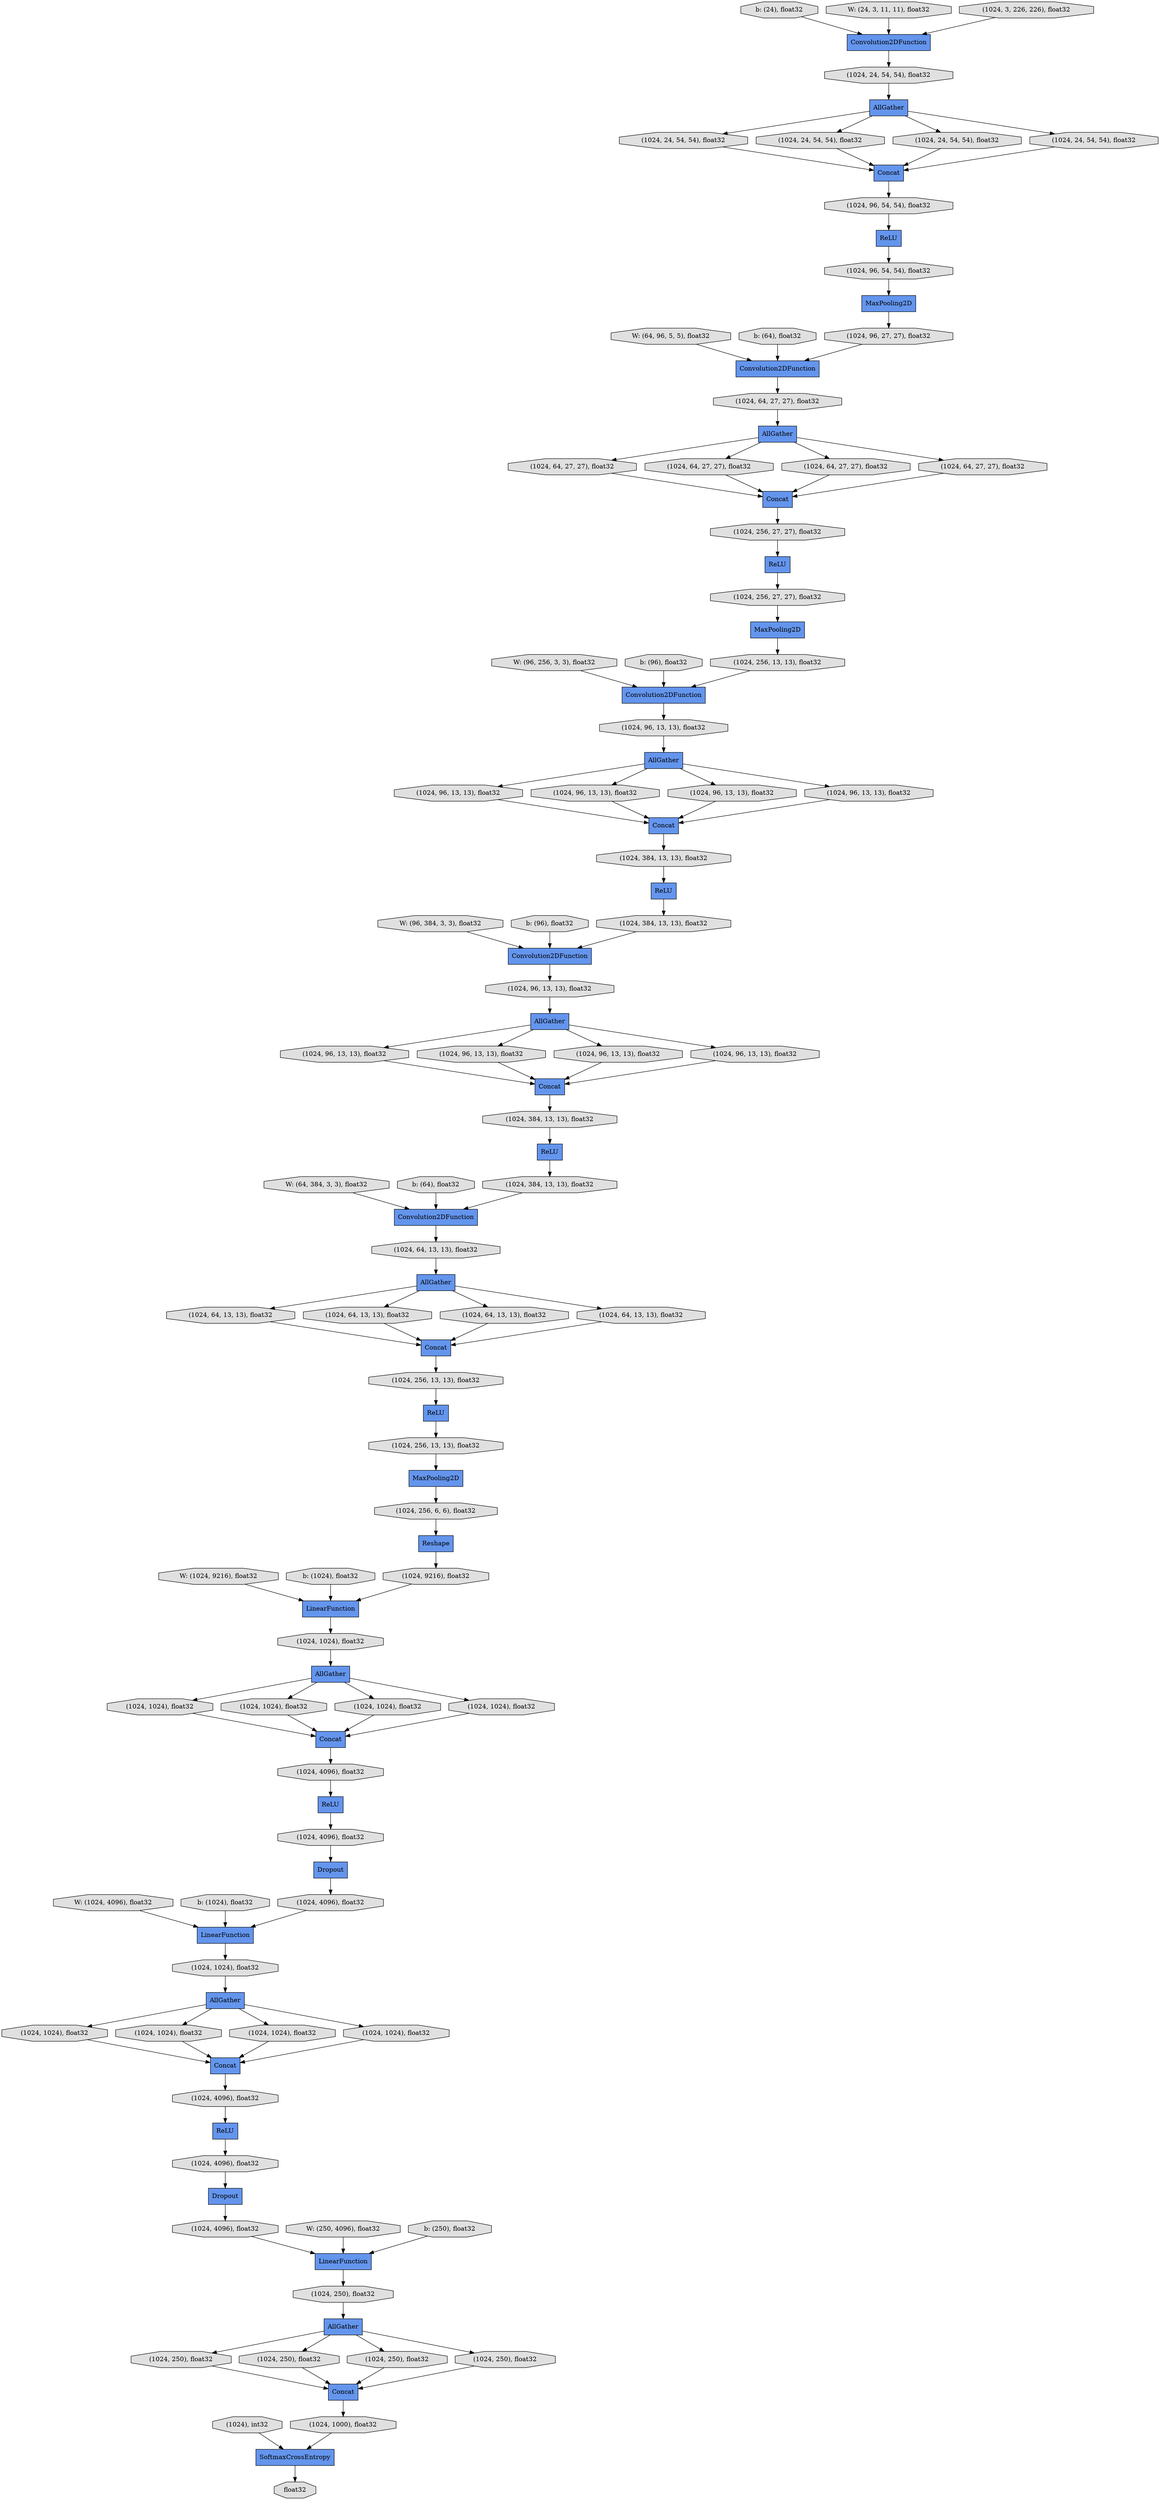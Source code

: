 digraph graphname{rankdir=TB;47887111774352 [label="float32",shape="octagon",fillcolor="#E0E0E0",style="filled"];47887111864464 [label="AllGather",shape="record",fillcolor="#6495ED",style="filled"];47887112249552 [label="(1024, 4096), float32",shape="octagon",fillcolor="#E0E0E0",style="filled"];47885457604816 [label="W: (96, 256, 3, 3), float32",shape="octagon",fillcolor="#E0E0E0",style="filled"];47885457605136 [label="b: (96), float32",shape="octagon",fillcolor="#E0E0E0",style="filled"];47885457605456 [label="W: (96, 384, 3, 3), float32",shape="octagon",fillcolor="#E0E0E0",style="filled"];47887111758672 [label="(1024, 24, 54, 54), float32",shape="octagon",fillcolor="#E0E0E0",style="filled"];47887111758928 [label="ReLU",shape="record",fillcolor="#6495ED",style="filled"];47885457605776 [label="b: (96), float32",shape="octagon",fillcolor="#E0E0E0",style="filled"];47885457606096 [label="W: (64, 384, 3, 3), float32",shape="octagon",fillcolor="#E0E0E0",style="filled"];47887112250896 [label="AllGather",shape="record",fillcolor="#6495ED",style="filled"];47887112250960 [label="(1024, 1024), float32",shape="octagon",fillcolor="#E0E0E0",style="filled"];47887112251024 [label="(1024, 1024), float32",shape="octagon",fillcolor="#E0E0E0",style="filled"];47885457606416 [label="b: (64), float32",shape="octagon",fillcolor="#E0E0E0",style="filled"];47887112251216 [label="(1024, 4096), float32",shape="octagon",fillcolor="#E0E0E0",style="filled"];47887112251280 [label="(1024, 1024), float32",shape="octagon",fillcolor="#E0E0E0",style="filled"];47887112251344 [label="LinearFunction",shape="record",fillcolor="#6495ED",style="filled"];47887112251408 [label="(1024, 4096), float32",shape="octagon",fillcolor="#E0E0E0",style="filled"];47885457606736 [label="W: (1024, 9216), float32",shape="octagon",fillcolor="#E0E0E0",style="filled"];47887112251600 [label="Concat",shape="record",fillcolor="#6495ED",style="filled"];47887112251664 [label="(1024, 1024), float32",shape="octagon",fillcolor="#E0E0E0",style="filled"];47887112251792 [label="(1024, 1024), float32",shape="octagon",fillcolor="#E0E0E0",style="filled"];47885457607056 [label="b: (1024), float32",shape="octagon",fillcolor="#E0E0E0",style="filled"];47887112251856 [label="(1024), int32",shape="octagon",fillcolor="#E0E0E0",style="filled"];47885406734992 [label="b: (24), float32",shape="octagon",fillcolor="#E0E0E0",style="filled"];47887112252112 [label="(1024, 250), float32",shape="octagon",fillcolor="#E0E0E0",style="filled"];47885457607376 [label="W: (1024, 4096), float32",shape="octagon",fillcolor="#E0E0E0",style="filled"];47885457705680 [label="MaxPooling2D",shape="record",fillcolor="#6495ED",style="filled"];47887112252304 [label="(1024, 250), float32",shape="octagon",fillcolor="#E0E0E0",style="filled"];47885406735248 [label="W: (24, 3, 11, 11), float32",shape="octagon",fillcolor="#E0E0E0",style="filled"];47885457607696 [label="b: (1024), float32",shape="octagon",fillcolor="#E0E0E0",style="filled"];47887112252560 [label="(1024, 250), float32",shape="octagon",fillcolor="#E0E0E0",style="filled"];47887063043344 [label="SoftmaxCrossEntropy",shape="record",fillcolor="#6495ED",style="filled"];47885457608016 [label="W: (250, 4096), float32",shape="octagon",fillcolor="#E0E0E0",style="filled"];47885406735888 [label="W: (64, 96, 5, 5), float32",shape="octagon",fillcolor="#E0E0E0",style="filled"];47887112253008 [label="(1024, 250), float32",shape="octagon",fillcolor="#E0E0E0",style="filled"];47887112146512 [label="Convolution2DFunction",shape="record",fillcolor="#6495ED",style="filled"];47887112146576 [label="AllGather",shape="record",fillcolor="#6495ED",style="filled"];47887112253136 [label="(1024, 250), float32",shape="octagon",fillcolor="#E0E0E0",style="filled"];47885457608400 [label="b: (250), float32",shape="octagon",fillcolor="#E0E0E0",style="filled"];47887111868112 [label="Concat",shape="record",fillcolor="#6495ED",style="filled"];47887111868176 [label="Convolution2DFunction",shape="record",fillcolor="#6495ED",style="filled"];47885406736208 [label="b: (64), float32",shape="octagon",fillcolor="#E0E0E0",style="filled"];47887112253328 [label="(1024, 1000), float32",shape="octagon",fillcolor="#E0E0E0",style="filled"];47887111868368 [label="(1024, 3, 226, 226), float32",shape="octagon",fillcolor="#E0E0E0",style="filled"];47887111581776 [label="(1024, 4096), float32",shape="octagon",fillcolor="#E0E0E0",style="filled"];47887111614544 [label="MaxPooling2D",shape="record",fillcolor="#6495ED",style="filled"];47887111581840 [label="(1024, 256, 13, 13), float32",shape="octagon",fillcolor="#E0E0E0",style="filled"];47887111614608 [label="Concat",shape="record",fillcolor="#6495ED",style="filled"];47887111581904 [label="(1024, 64, 13, 13), float32",shape="octagon",fillcolor="#E0E0E0",style="filled"];47887111614672 [label="(1024, 96, 13, 13), float32",shape="octagon",fillcolor="#E0E0E0",style="filled"];47887111614736 [label="(1024, 64, 13, 13), float32",shape="octagon",fillcolor="#E0E0E0",style="filled"];47887111582032 [label="(1024, 1024), float32",shape="octagon",fillcolor="#E0E0E0",style="filled"];47887111582096 [label="Concat",shape="record",fillcolor="#6495ED",style="filled"];47887111557520 [label="(1024, 64, 27, 27), float32",shape="octagon",fillcolor="#E0E0E0",style="filled"];47887111614928 [label="(1024, 96, 13, 13), float32",shape="octagon",fillcolor="#E0E0E0",style="filled"];47887111615056 [label="(1024, 96, 13, 13), float32",shape="octagon",fillcolor="#E0E0E0",style="filled"];47887111582352 [label="(1024, 9216), float32",shape="octagon",fillcolor="#E0E0E0",style="filled"];47887111615120 [label="(1024, 384, 13, 13), float32",shape="octagon",fillcolor="#E0E0E0",style="filled"];47887111615184 [label="AllGather",shape="record",fillcolor="#6495ED",style="filled"];47887111557968 [label="(1024, 64, 27, 27), float32",shape="octagon",fillcolor="#E0E0E0",style="filled"];47887111615376 [label="Convolution2DFunction",shape="record",fillcolor="#6495ED",style="filled"];47887111615440 [label="(1024, 384, 13, 13), float32",shape="octagon",fillcolor="#E0E0E0",style="filled"];47887111558096 [label="(1024, 24, 54, 54), float32",shape="octagon",fillcolor="#E0E0E0",style="filled"];47887111582736 [label="(1024, 4096), float32",shape="octagon",fillcolor="#E0E0E0",style="filled"];47887111558224 [label="ReLU",shape="record",fillcolor="#6495ED",style="filled"];47887111615568 [label="(1024, 96, 13, 13), float32",shape="octagon",fillcolor="#E0E0E0",style="filled"];47887111615760 [label="(1024, 96, 13, 13), float32",shape="octagon",fillcolor="#E0E0E0",style="filled"];47887111558416 [label="(1024, 256, 27, 27), float32",shape="octagon",fillcolor="#E0E0E0",style="filled"];47887111583120 [label="(1024, 1024), float32",shape="octagon",fillcolor="#E0E0E0",style="filled"];47887111673296 [label="ReLU",shape="record",fillcolor="#6495ED",style="filled"];47887111615952 [label="(1024, 96, 13, 13), float32",shape="octagon",fillcolor="#E0E0E0",style="filled"];47887111583248 [label="Concat",shape="record",fillcolor="#6495ED",style="filled"];47887111558672 [label="(1024, 64, 27, 27), float32",shape="octagon",fillcolor="#E0E0E0",style="filled"];47887111583312 [label="(1024, 1024), float32",shape="octagon",fillcolor="#E0E0E0",style="filled"];47887111673424 [label="(1024, 64, 13, 13), float32",shape="octagon",fillcolor="#E0E0E0",style="filled"];47887111616080 [label="ReLU",shape="record",fillcolor="#6495ED",style="filled"];47887111558736 [label="(1024, 96, 13, 13), float32",shape="octagon",fillcolor="#E0E0E0",style="filled"];47887111583376 [label="Dropout",shape="record",fillcolor="#6495ED",style="filled"];47887111616144 [label="Concat",shape="record",fillcolor="#6495ED",style="filled"];47887111558800 [label="(1024, 96, 27, 27), float32",shape="octagon",fillcolor="#E0E0E0",style="filled"];47887111812816 [label="(1024, 24, 54, 54), float32",shape="octagon",fillcolor="#E0E0E0",style="filled"];47887111616272 [label="(1024, 384, 13, 13), float32",shape="octagon",fillcolor="#E0E0E0",style="filled"];47887111558928 [label="ReLU",shape="record",fillcolor="#6495ED",style="filled"];47887111812880 [label="MaxPooling2D",shape="record",fillcolor="#6495ED",style="filled"];47887111583632 [label="LinearFunction",shape="record",fillcolor="#6495ED",style="filled"];47887111673744 [label="(1024, 64, 13, 13), float32",shape="octagon",fillcolor="#E0E0E0",style="filled"];47887111616400 [label="AllGather",shape="record",fillcolor="#6495ED",style="filled"];47887111690192 [label="(1024, 24, 54, 54), float32",shape="octagon",fillcolor="#E0E0E0",style="filled"];47887111559184 [label="AllGather",shape="record",fillcolor="#6495ED",style="filled"];47887111616592 [label="(1024, 96, 13, 13), float32",shape="octagon",fillcolor="#E0E0E0",style="filled"];47887111559312 [label="(1024, 64, 27, 27), float32",shape="octagon",fillcolor="#E0E0E0",style="filled"];47887111583952 [label="(1024, 256, 6, 6), float32",shape="octagon",fillcolor="#E0E0E0",style="filled"];47887111559440 [label="Convolution2DFunction",shape="record",fillcolor="#6495ED",style="filled"];47887111584080 [label="(1024, 4096), float32",shape="octagon",fillcolor="#E0E0E0",style="filled"];47887111559504 [label="Concat",shape="record",fillcolor="#6495ED",style="filled"];47887111616976 [label="(1024, 96, 13, 13), float32",shape="octagon",fillcolor="#E0E0E0",style="filled"];47887111584272 [label="AllGather",shape="record",fillcolor="#6495ED",style="filled"];47887111559696 [label="(1024, 64, 27, 27), float32",shape="octagon",fillcolor="#E0E0E0",style="filled"];47887111617168 [label="(1024, 64, 13, 13), float32",shape="octagon",fillcolor="#E0E0E0",style="filled"];47887111584464 [label="ReLU",shape="record",fillcolor="#6495ED",style="filled"];47887111617360 [label="Reshape",shape="record",fillcolor="#6495ED",style="filled"];47887111584784 [label="(1024, 1024), float32",shape="octagon",fillcolor="#E0E0E0",style="filled"];47887111560272 [label="Concat",shape="record",fillcolor="#6495ED",style="filled"];47887111584912 [label="Dropout",shape="record",fillcolor="#6495ED",style="filled"];47887111617680 [label="Convolution2DFunction",shape="record",fillcolor="#6495ED",style="filled"];47887111560336 [label="(1024, 256, 13, 13), float32",shape="octagon",fillcolor="#E0E0E0",style="filled"];47887111584976 [label="LinearFunction",shape="record",fillcolor="#6495ED",style="filled"];47887111617744 [label="(1024, 384, 13, 13), float32",shape="octagon",fillcolor="#E0E0E0",style="filled"];47887111617808 [label="(1024, 96, 13, 13), float32",shape="octagon",fillcolor="#E0E0E0",style="filled"];47887111585168 [label="(1024, 256, 13, 13), float32",shape="octagon",fillcolor="#E0E0E0",style="filled"];47887111585360 [label="AllGather",shape="record",fillcolor="#6495ED",style="filled"];47887111585424 [label="(1024, 1024), float32",shape="octagon",fillcolor="#E0E0E0",style="filled"];47887111560848 [label="(1024, 96, 54, 54), float32",shape="octagon",fillcolor="#E0E0E0",style="filled"];47887111585488 [label="ReLU",shape="record",fillcolor="#6495ED",style="filled"];47887111921424 [label="(1024, 24, 54, 54), float32",shape="octagon",fillcolor="#E0E0E0",style="filled"];47887111561040 [label="(1024, 96, 54, 54), float32",shape="octagon",fillcolor="#E0E0E0",style="filled"];47887111561168 [label="(1024, 256, 27, 27), float32",shape="octagon",fillcolor="#E0E0E0",style="filled"];47887112251856 -> 47887063043344;47887112251600 -> 47887112253328;47887111582032 -> 47887111583248;47887112146512 -> 47887111921424;47887111585360 -> 47887112251792;47887112146576 -> 47887111690192;47885457606416 -> 47887111615376;47887111615568 -> 47887111559504;47887111561168 -> 47885457705680;47887111868112 -> 47887111561040;47887112252112 -> 47887112250896;47887111615376 -> 47887111617168;47887111585360 -> 47887112251024;47887111585168 -> 47887111673296;47887111583632 -> 47887111583312;47887111616400 -> 47887111673424;47885406735888 -> 47887111868176;47887111616592 -> 47887111559504;47887111690192 -> 47887111868112;47887111615120 -> 47887111558224;47887111673744 -> 47887111614608;47887111617744 -> 47887111617680;47887112253008 -> 47887112251600;47885457607056 -> 47887111583632;47887112250896 -> 47887112253008;47887111585360 -> 47887112251280;47887111584080 -> 47887111583376;47887111615184 -> 47887111615760;47885406736208 -> 47887111868176;47887111584272 -> 47887111583120;47887111812816 -> 47887111868112;47887111584976 -> 47887112250960;47887111614544 -> 47887111583952;47887111616400 -> 47887111673744;47885457604816 -> 47887111559440;47887112251344 -> 47887112252112;47887112251664 -> 47887111582096;47887111558096 -> 47887111868112;47887111582736 -> 47887111585488;47885457605136 -> 47887111559440;47887111559184 -> 47887111616592;47885457608400 -> 47887112251344;47887111868368 -> 47887112146512;47887111558928 -> 47887111561168;47887111864464 -> 47887111557968;47887111616976 -> 47887111559504;47887111616400 -> 47887111581904;47887111616144 -> 47887111615440;47887111617680 -> 47887111614928;47887111584464 -> 47887112251216;47887111583248 -> 47887111582736;47887111617168 -> 47887111616400;47887111558416 -> 47887111558928;47887111673424 -> 47887111614608;47887111758672 -> 47887111868112;47887112253136 -> 47887112251600;47887112250960 -> 47887111585360;47885457607376 -> 47887111584976;47887111615184 -> 47887111615056;47887111864464 -> 47887111559312;47887111581904 -> 47887111614608;47885457606096 -> 47887111615376;47887112251024 -> 47887111582096;47887111615056 -> 47887111616144;47887112253328 -> 47887063043344;47887111616080 -> 47887111616272;47887111868176 -> 47887111558672;47887111617360 -> 47887111582352;47887111616272 -> 47887111615376;47887111615184 -> 47887111615952;47887111583312 -> 47887111584272;47887111584784 -> 47887111583248;47887111584272 -> 47887111584784;47887112252560 -> 47887112251600;47887111584272 -> 47887111582032;47887112251408 -> 47887111584464;47887111585360 -> 47887112251664;47887112251280 -> 47887111582096;47887111559504 -> 47887111615120;47887111559312 -> 47887111560272;47887111583952 -> 47887111617360;47887111616400 -> 47887111614736;47887111560272 -> 47887111558416;47887112251792 -> 47887111582096;47887111559184 -> 47887111617808;47887112146576 -> 47887111558096;47887111561040 -> 47887111758928;47887111583376 -> 47887111581776;47885457705680 -> 47887111560336;47887111582352 -> 47887111583632;47887111614608 -> 47887111585168;47887111615440 -> 47887111616080;47887111758928 -> 47887111560848;47887111615952 -> 47887111616144;47887112146576 -> 47887111758672;47887111559184 -> 47887111615568;47887112250896 -> 47887112252560;47887111614928 -> 47887111615184;47887111558736 -> 47887111559184;47887111585424 -> 47887111583248;47887112250896 -> 47887112253136;47885406735248 -> 47887112146512;47885457608016 -> 47887112251344;47887111558224 -> 47887111617744;47887112252304 -> 47887112251600;47887111559696 -> 47887111560272;47887112249552 -> 47887112251344;47887111582096 -> 47887112251408;47887111557968 -> 47887111560272;47887111559184 -> 47887111616976;47887111864464 -> 47887111557520;47887111584912 -> 47887112249552;47887063043344 -> 47887111774352;47887112250896 -> 47887112252304;47887111615184 -> 47887111614672;47887111864464 -> 47887111559696;47887111812880 -> 47887111558800;47887111921424 -> 47887112146576;47887112251216 -> 47887111584912;47887111617808 -> 47887111559504;47887111558672 -> 47887111864464;47887111558800 -> 47887111868176;47887111560848 -> 47887111812880;47885406734992 -> 47887112146512;47887111615760 -> 47887111616144;47885457607696 -> 47887111584976;47887111673296 -> 47887111581840;47887111557520 -> 47887111560272;47887111581776 -> 47887111584976;47885457606736 -> 47887111583632;47887111584272 -> 47887111585424;47887111614672 -> 47887111616144;47887111559440 -> 47887111558736;47887112146576 -> 47887111812816;47887111614736 -> 47887111614608;47885457605776 -> 47887111617680;47885457605456 -> 47887111617680;47887111583120 -> 47887111583248;47887111560336 -> 47887111559440;47887111581840 -> 47887111614544;47887111585488 -> 47887111584080;}